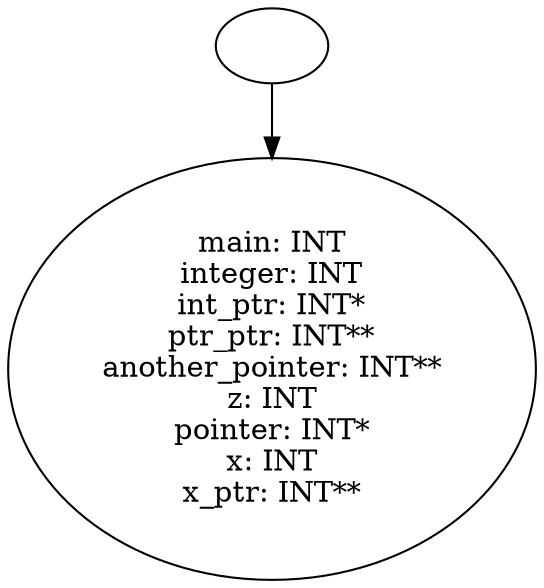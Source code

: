 digraph AST {
  "131430721626672" [label=""];
  "131430721626672" -> "131430721629936";
  "131430721629936" [label="main: INT
integer: INT
int_ptr: INT*
ptr_ptr: INT**
another_pointer: INT**
z: INT
pointer: INT*
x: INT
x_ptr: INT**"];
}

